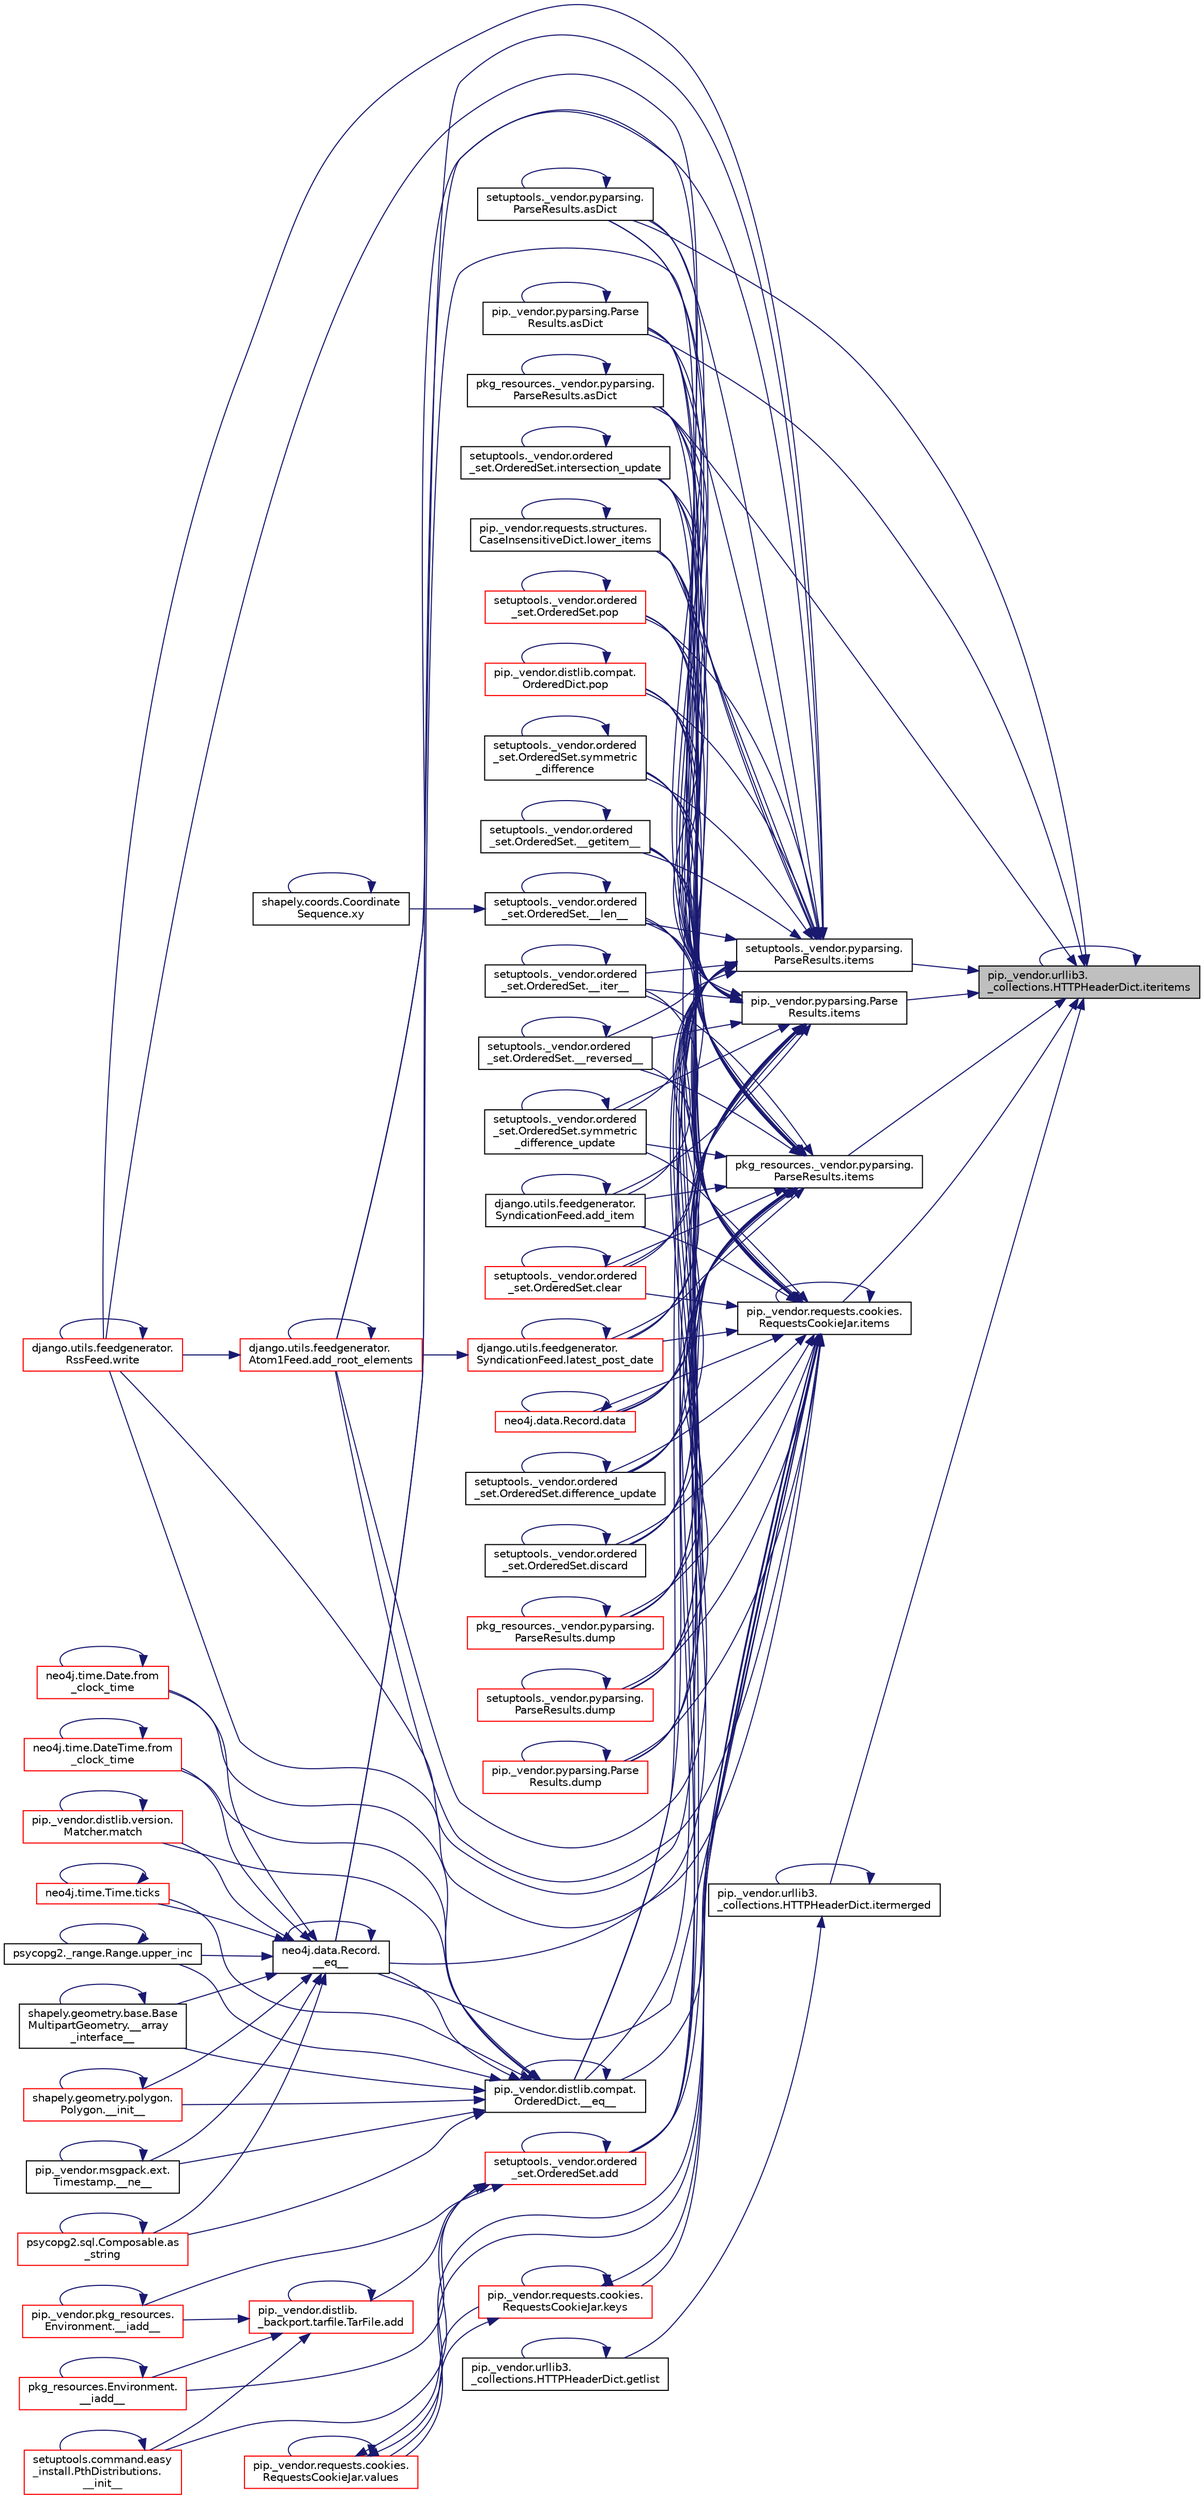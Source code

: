digraph "pip._vendor.urllib3._collections.HTTPHeaderDict.iteritems"
{
 // LATEX_PDF_SIZE
  edge [fontname="Helvetica",fontsize="10",labelfontname="Helvetica",labelfontsize="10"];
  node [fontname="Helvetica",fontsize="10",shape=record];
  rankdir="RL";
  Node1 [label="pip._vendor.urllib3.\l_collections.HTTPHeaderDict.iteritems",height=0.2,width=0.4,color="black", fillcolor="grey75", style="filled", fontcolor="black",tooltip=" "];
  Node1 -> Node2 [dir="back",color="midnightblue",fontsize="10",style="solid",fontname="Helvetica"];
  Node2 [label="pip._vendor.pyparsing.Parse\lResults.asDict",height=0.2,width=0.4,color="black", fillcolor="white", style="filled",URL="$d3/d5b/classpip_1_1__vendor_1_1pyparsing_1_1_parse_results.html#a2a26c1c250002905345967e6cc0bd632",tooltip=" "];
  Node2 -> Node2 [dir="back",color="midnightblue",fontsize="10",style="solid",fontname="Helvetica"];
  Node1 -> Node3 [dir="back",color="midnightblue",fontsize="10",style="solid",fontname="Helvetica"];
  Node3 [label="pkg_resources._vendor.pyparsing.\lParseResults.asDict",height=0.2,width=0.4,color="black", fillcolor="white", style="filled",URL="$d3/d93/classpkg__resources_1_1__vendor_1_1pyparsing_1_1_parse_results.html#ab73f26af9e7cc95de6dbb0d54d7a81ba",tooltip=" "];
  Node3 -> Node3 [dir="back",color="midnightblue",fontsize="10",style="solid",fontname="Helvetica"];
  Node1 -> Node4 [dir="back",color="midnightblue",fontsize="10",style="solid",fontname="Helvetica"];
  Node4 [label="setuptools._vendor.pyparsing.\lParseResults.asDict",height=0.2,width=0.4,color="black", fillcolor="white", style="filled",URL="$df/d77/classsetuptools_1_1__vendor_1_1pyparsing_1_1_parse_results.html#aa94e10c70716802a5bd2d265bbaa2f65",tooltip=" "];
  Node4 -> Node4 [dir="back",color="midnightblue",fontsize="10",style="solid",fontname="Helvetica"];
  Node1 -> Node5 [dir="back",color="midnightblue",fontsize="10",style="solid",fontname="Helvetica"];
  Node5 [label="pip._vendor.pyparsing.Parse\lResults.items",height=0.2,width=0.4,color="black", fillcolor="white", style="filled",URL="$d3/d5b/classpip_1_1__vendor_1_1pyparsing_1_1_parse_results.html#a5e38a45b5f9f2ab7750435c9cc83e119",tooltip=" "];
  Node5 -> Node6 [dir="back",color="midnightblue",fontsize="10",style="solid",fontname="Helvetica"];
  Node6 [label="neo4j.data.Record.\l__eq__",height=0.2,width=0.4,color="black", fillcolor="white", style="filled",URL="$d8/da3/classneo4j_1_1data_1_1_record.html#a677599a593c35d675d8960d72462df9f",tooltip=" "];
  Node6 -> Node7 [dir="back",color="midnightblue",fontsize="10",style="solid",fontname="Helvetica"];
  Node7 [label="shapely.geometry.base.Base\lMultipartGeometry.__array\l_interface__",height=0.2,width=0.4,color="black", fillcolor="white", style="filled",URL="$df/d4a/classshapely_1_1geometry_1_1base_1_1_base_multipart_geometry.html#aa57caf9f9556c733425dee5dc556ac05",tooltip=" "];
  Node7 -> Node7 [dir="back",color="midnightblue",fontsize="10",style="solid",fontname="Helvetica"];
  Node6 -> Node6 [dir="back",color="midnightblue",fontsize="10",style="solid",fontname="Helvetica"];
  Node6 -> Node8 [dir="back",color="midnightblue",fontsize="10",style="solid",fontname="Helvetica"];
  Node8 [label="shapely.geometry.polygon.\lPolygon.__init__",height=0.2,width=0.4,color="red", fillcolor="white", style="filled",URL="$da/d80/classshapely_1_1geometry_1_1polygon_1_1_polygon.html#aa0b7892becd68ead1f110b5498c4e4be",tooltip=" "];
  Node8 -> Node8 [dir="back",color="midnightblue",fontsize="10",style="solid",fontname="Helvetica"];
  Node6 -> Node493 [dir="back",color="midnightblue",fontsize="10",style="solid",fontname="Helvetica"];
  Node493 [label="pip._vendor.msgpack.ext.\lTimestamp.__ne__",height=0.2,width=0.4,color="black", fillcolor="white", style="filled",URL="$d6/dd9/classpip_1_1__vendor_1_1msgpack_1_1ext_1_1_timestamp.html#a85bbfb0158c314f6747659d9d79fbc5f",tooltip=" "];
  Node493 -> Node493 [dir="back",color="midnightblue",fontsize="10",style="solid",fontname="Helvetica"];
  Node6 -> Node494 [dir="back",color="midnightblue",fontsize="10",style="solid",fontname="Helvetica"];
  Node494 [label="psycopg2.sql.Composable.as\l_string",height=0.2,width=0.4,color="red", fillcolor="white", style="filled",URL="$d8/d3d/classpsycopg2_1_1sql_1_1_composable.html#a77b13bb7380175e59facce7566dfb5f6",tooltip=" "];
  Node494 -> Node494 [dir="back",color="midnightblue",fontsize="10",style="solid",fontname="Helvetica"];
  Node6 -> Node203 [dir="back",color="midnightblue",fontsize="10",style="solid",fontname="Helvetica"];
  Node203 [label="neo4j.time.Date.from\l_clock_time",height=0.2,width=0.4,color="red", fillcolor="white", style="filled",URL="$d1/d6f/classneo4j_1_1time_1_1_date.html#a6e815a48a02a3f3d230e95d923cfb43b",tooltip=" "];
  Node203 -> Node203 [dir="back",color="midnightblue",fontsize="10",style="solid",fontname="Helvetica"];
  Node6 -> Node269 [dir="back",color="midnightblue",fontsize="10",style="solid",fontname="Helvetica"];
  Node269 [label="neo4j.time.DateTime.from\l_clock_time",height=0.2,width=0.4,color="red", fillcolor="white", style="filled",URL="$d4/dcd/classneo4j_1_1time_1_1_date_time.html#a12a2d4d1586b225b0a6156d4e6d4cc0c",tooltip=" "];
  Node269 -> Node269 [dir="back",color="midnightblue",fontsize="10",style="solid",fontname="Helvetica"];
  Node6 -> Node495 [dir="back",color="midnightblue",fontsize="10",style="solid",fontname="Helvetica"];
  Node495 [label="pip._vendor.distlib.version.\lMatcher.match",height=0.2,width=0.4,color="red", fillcolor="white", style="filled",URL="$d3/d6b/classpip_1_1__vendor_1_1distlib_1_1version_1_1_matcher.html#abab07ac81cd23c3863693a3986eca843",tooltip=" "];
  Node495 -> Node495 [dir="back",color="midnightblue",fontsize="10",style="solid",fontname="Helvetica"];
  Node6 -> Node270 [dir="back",color="midnightblue",fontsize="10",style="solid",fontname="Helvetica"];
  Node270 [label="neo4j.time.Time.ticks",height=0.2,width=0.4,color="red", fillcolor="white", style="filled",URL="$db/d2a/classneo4j_1_1time_1_1_time.html#af3cbc3ab118ea3f7c8aaee2cc13a89e1",tooltip=" "];
  Node270 -> Node270 [dir="back",color="midnightblue",fontsize="10",style="solid",fontname="Helvetica"];
  Node6 -> Node498 [dir="back",color="midnightblue",fontsize="10",style="solid",fontname="Helvetica"];
  Node498 [label="psycopg2._range.Range.upper_inc",height=0.2,width=0.4,color="black", fillcolor="white", style="filled",URL="$d0/dea/classpsycopg2_1_1__range_1_1_range.html#ab960d4f6c5956499e88d2b70b5043423",tooltip=" "];
  Node498 -> Node498 [dir="back",color="midnightblue",fontsize="10",style="solid",fontname="Helvetica"];
  Node5 -> Node492 [dir="back",color="midnightblue",fontsize="10",style="solid",fontname="Helvetica"];
  Node492 [label="pip._vendor.distlib.compat.\lOrderedDict.__eq__",height=0.2,width=0.4,color="black", fillcolor="white", style="filled",URL="$d8/dae/classpip_1_1__vendor_1_1distlib_1_1compat_1_1_ordered_dict.html#ae3489e81a223351378c9a41f93136439",tooltip=" "];
  Node492 -> Node7 [dir="back",color="midnightblue",fontsize="10",style="solid",fontname="Helvetica"];
  Node492 -> Node6 [dir="back",color="midnightblue",fontsize="10",style="solid",fontname="Helvetica"];
  Node492 -> Node492 [dir="back",color="midnightblue",fontsize="10",style="solid",fontname="Helvetica"];
  Node492 -> Node8 [dir="back",color="midnightblue",fontsize="10",style="solid",fontname="Helvetica"];
  Node492 -> Node493 [dir="back",color="midnightblue",fontsize="10",style="solid",fontname="Helvetica"];
  Node492 -> Node494 [dir="back",color="midnightblue",fontsize="10",style="solid",fontname="Helvetica"];
  Node492 -> Node203 [dir="back",color="midnightblue",fontsize="10",style="solid",fontname="Helvetica"];
  Node492 -> Node269 [dir="back",color="midnightblue",fontsize="10",style="solid",fontname="Helvetica"];
  Node492 -> Node495 [dir="back",color="midnightblue",fontsize="10",style="solid",fontname="Helvetica"];
  Node492 -> Node270 [dir="back",color="midnightblue",fontsize="10",style="solid",fontname="Helvetica"];
  Node492 -> Node498 [dir="back",color="midnightblue",fontsize="10",style="solid",fontname="Helvetica"];
  Node5 -> Node15 [dir="back",color="midnightblue",fontsize="10",style="solid",fontname="Helvetica"];
  Node15 [label="setuptools._vendor.ordered\l_set.OrderedSet.__getitem__",height=0.2,width=0.4,color="black", fillcolor="white", style="filled",URL="$d0/d40/classsetuptools_1_1__vendor_1_1ordered__set_1_1_ordered_set.html#afa5d263824cc35374a0cf762672f68ae",tooltip=" "];
  Node15 -> Node15 [dir="back",color="midnightblue",fontsize="10",style="solid",fontname="Helvetica"];
  Node5 -> Node499 [dir="back",color="midnightblue",fontsize="10",style="solid",fontname="Helvetica"];
  Node499 [label="setuptools._vendor.ordered\l_set.OrderedSet.__iter__",height=0.2,width=0.4,color="black", fillcolor="white", style="filled",URL="$d0/d40/classsetuptools_1_1__vendor_1_1ordered__set_1_1_ordered_set.html#a3238ae7179a07f6e984b517f9ea91b33",tooltip=" "];
  Node499 -> Node499 [dir="back",color="midnightblue",fontsize="10",style="solid",fontname="Helvetica"];
  Node5 -> Node500 [dir="back",color="midnightblue",fontsize="10",style="solid",fontname="Helvetica"];
  Node500 [label="setuptools._vendor.ordered\l_set.OrderedSet.__len__",height=0.2,width=0.4,color="black", fillcolor="white", style="filled",URL="$d0/d40/classsetuptools_1_1__vendor_1_1ordered__set_1_1_ordered_set.html#a0e386977ecad62376c21292b091bdc6d",tooltip=" "];
  Node500 -> Node500 [dir="back",color="midnightblue",fontsize="10",style="solid",fontname="Helvetica"];
  Node500 -> Node501 [dir="back",color="midnightblue",fontsize="10",style="solid",fontname="Helvetica"];
  Node501 [label="shapely.coords.Coordinate\lSequence.xy",height=0.2,width=0.4,color="black", fillcolor="white", style="filled",URL="$dd/d23/classshapely_1_1coords_1_1_coordinate_sequence.html#a0a6c867561a6ff8c0e2cc62688af4fa7",tooltip=" "];
  Node501 -> Node501 [dir="back",color="midnightblue",fontsize="10",style="solid",fontname="Helvetica"];
  Node5 -> Node502 [dir="back",color="midnightblue",fontsize="10",style="solid",fontname="Helvetica"];
  Node502 [label="setuptools._vendor.ordered\l_set.OrderedSet.__reversed__",height=0.2,width=0.4,color="black", fillcolor="white", style="filled",URL="$d0/d40/classsetuptools_1_1__vendor_1_1ordered__set_1_1_ordered_set.html#ac65bb1aa0efb9abd266b9b3b5befb95d",tooltip=" "];
  Node502 -> Node502 [dir="back",color="midnightblue",fontsize="10",style="solid",fontname="Helvetica"];
  Node5 -> Node503 [dir="back",color="midnightblue",fontsize="10",style="solid",fontname="Helvetica"];
  Node503 [label="setuptools._vendor.ordered\l_set.OrderedSet.add",height=0.2,width=0.4,color="red", fillcolor="white", style="filled",URL="$d0/d40/classsetuptools_1_1__vendor_1_1ordered__set_1_1_ordered_set.html#af53bf94a4162a3a93f25d7ccbe8bb7a2",tooltip=" "];
  Node503 -> Node63 [dir="back",color="midnightblue",fontsize="10",style="solid",fontname="Helvetica"];
  Node63 [label="pip._vendor.pkg_resources.\lEnvironment.__iadd__",height=0.2,width=0.4,color="red", fillcolor="white", style="filled",URL="$de/d79/classpip_1_1__vendor_1_1pkg__resources_1_1_environment.html#ad026f479ac7031c92cf7cec14cef654f",tooltip=" "];
  Node63 -> Node63 [dir="back",color="midnightblue",fontsize="10",style="solid",fontname="Helvetica"];
  Node503 -> Node70 [dir="back",color="midnightblue",fontsize="10",style="solid",fontname="Helvetica"];
  Node70 [label="pkg_resources.Environment.\l__iadd__",height=0.2,width=0.4,color="red", fillcolor="white", style="filled",URL="$dd/d81/classpkg__resources_1_1_environment.html#ac8fc54442fe5e9c647b57320e7ccf78a",tooltip=" "];
  Node70 -> Node70 [dir="back",color="midnightblue",fontsize="10",style="solid",fontname="Helvetica"];
  Node503 -> Node71 [dir="back",color="midnightblue",fontsize="10",style="solid",fontname="Helvetica"];
  Node71 [label="setuptools.command.easy\l_install.PthDistributions.\l__init__",height=0.2,width=0.4,color="red", fillcolor="white", style="filled",URL="$d2/d49/classsetuptools_1_1command_1_1easy__install_1_1_pth_distributions.html#a1ca1a1ca566543e0e54d7ae015a16dc5",tooltip=" "];
  Node71 -> Node71 [dir="back",color="midnightblue",fontsize="10",style="solid",fontname="Helvetica"];
  Node503 -> Node503 [dir="back",color="midnightblue",fontsize="10",style="solid",fontname="Helvetica"];
  Node503 -> Node72 [dir="back",color="midnightblue",fontsize="10",style="solid",fontname="Helvetica"];
  Node72 [label="pip._vendor.distlib.\l_backport.tarfile.TarFile.add",height=0.2,width=0.4,color="red", fillcolor="white", style="filled",URL="$d7/d1d/classpip_1_1__vendor_1_1distlib_1_1__backport_1_1tarfile_1_1_tar_file.html#a79067a66314d66032cb43144c54355a2",tooltip=" "];
  Node72 -> Node63 [dir="back",color="midnightblue",fontsize="10",style="solid",fontname="Helvetica"];
  Node72 -> Node70 [dir="back",color="midnightblue",fontsize="10",style="solid",fontname="Helvetica"];
  Node72 -> Node71 [dir="back",color="midnightblue",fontsize="10",style="solid",fontname="Helvetica"];
  Node72 -> Node72 [dir="back",color="midnightblue",fontsize="10",style="solid",fontname="Helvetica"];
  Node5 -> Node504 [dir="back",color="midnightblue",fontsize="10",style="solid",fontname="Helvetica"];
  Node504 [label="django.utils.feedgenerator.\lSyndicationFeed.add_item",height=0.2,width=0.4,color="black", fillcolor="white", style="filled",URL="$d7/dc3/classdjango_1_1utils_1_1feedgenerator_1_1_syndication_feed.html#a581b1cda4798116e5c961f20818edbb6",tooltip=" "];
  Node504 -> Node504 [dir="back",color="midnightblue",fontsize="10",style="solid",fontname="Helvetica"];
  Node5 -> Node505 [dir="back",color="midnightblue",fontsize="10",style="solid",fontname="Helvetica"];
  Node505 [label="django.utils.feedgenerator.\lAtom1Feed.add_root_elements",height=0.2,width=0.4,color="red", fillcolor="white", style="filled",URL="$d2/dc8/classdjango_1_1utils_1_1feedgenerator_1_1_atom1_feed.html#a3fb3c960923723e1eb0769332f4b7f17",tooltip=" "];
  Node505 -> Node505 [dir="back",color="midnightblue",fontsize="10",style="solid",fontname="Helvetica"];
  Node505 -> Node506 [dir="back",color="midnightblue",fontsize="10",style="solid",fontname="Helvetica"];
  Node506 [label="django.utils.feedgenerator.\lRssFeed.write",height=0.2,width=0.4,color="red", fillcolor="white", style="filled",URL="$d7/db3/classdjango_1_1utils_1_1feedgenerator_1_1_rss_feed.html#aa4949e5bd3c397a1a6ce7ce18979ec62",tooltip=" "];
  Node506 -> Node506 [dir="back",color="midnightblue",fontsize="10",style="solid",fontname="Helvetica"];
  Node5 -> Node2 [dir="back",color="midnightblue",fontsize="10",style="solid",fontname="Helvetica"];
  Node5 -> Node3 [dir="back",color="midnightblue",fontsize="10",style="solid",fontname="Helvetica"];
  Node5 -> Node4 [dir="back",color="midnightblue",fontsize="10",style="solid",fontname="Helvetica"];
  Node5 -> Node508 [dir="back",color="midnightblue",fontsize="10",style="solid",fontname="Helvetica"];
  Node508 [label="setuptools._vendor.ordered\l_set.OrderedSet.clear",height=0.2,width=0.4,color="red", fillcolor="white", style="filled",URL="$d0/d40/classsetuptools_1_1__vendor_1_1ordered__set_1_1_ordered_set.html#a8b928f1bac1c68eedf2efac951d28d51",tooltip=" "];
  Node508 -> Node508 [dir="back",color="midnightblue",fontsize="10",style="solid",fontname="Helvetica"];
  Node5 -> Node509 [dir="back",color="midnightblue",fontsize="10",style="solid",fontname="Helvetica"];
  Node509 [label="neo4j.data.Record.data",height=0.2,width=0.4,color="red", fillcolor="white", style="filled",URL="$d8/da3/classneo4j_1_1data_1_1_record.html#a24123084c9f60275847a4509076677bf",tooltip=" "];
  Node509 -> Node509 [dir="back",color="midnightblue",fontsize="10",style="solid",fontname="Helvetica"];
  Node5 -> Node575 [dir="back",color="midnightblue",fontsize="10",style="solid",fontname="Helvetica"];
  Node575 [label="setuptools._vendor.ordered\l_set.OrderedSet.difference_update",height=0.2,width=0.4,color="black", fillcolor="white", style="filled",URL="$d0/d40/classsetuptools_1_1__vendor_1_1ordered__set_1_1_ordered_set.html#a7d9d09bfb237ae7409570e6ad7c59f01",tooltip=" "];
  Node575 -> Node575 [dir="back",color="midnightblue",fontsize="10",style="solid",fontname="Helvetica"];
  Node5 -> Node576 [dir="back",color="midnightblue",fontsize="10",style="solid",fontname="Helvetica"];
  Node576 [label="setuptools._vendor.ordered\l_set.OrderedSet.discard",height=0.2,width=0.4,color="black", fillcolor="white", style="filled",URL="$d0/d40/classsetuptools_1_1__vendor_1_1ordered__set_1_1_ordered_set.html#aba1c2bb8144014dfad2f2d4872fe1337",tooltip=" "];
  Node576 -> Node576 [dir="back",color="midnightblue",fontsize="10",style="solid",fontname="Helvetica"];
  Node5 -> Node577 [dir="back",color="midnightblue",fontsize="10",style="solid",fontname="Helvetica"];
  Node577 [label="pkg_resources._vendor.pyparsing.\lParseResults.dump",height=0.2,width=0.4,color="red", fillcolor="white", style="filled",URL="$d3/d93/classpkg__resources_1_1__vendor_1_1pyparsing_1_1_parse_results.html#a8ef896f3757488f88d385652f96e7b1b",tooltip=" "];
  Node577 -> Node577 [dir="back",color="midnightblue",fontsize="10",style="solid",fontname="Helvetica"];
  Node5 -> Node581 [dir="back",color="midnightblue",fontsize="10",style="solid",fontname="Helvetica"];
  Node581 [label="setuptools._vendor.pyparsing.\lParseResults.dump",height=0.2,width=0.4,color="red", fillcolor="white", style="filled",URL="$df/d77/classsetuptools_1_1__vendor_1_1pyparsing_1_1_parse_results.html#a1a4a3dd9ab26677a709fdcbb2289da04",tooltip=" "];
  Node581 -> Node581 [dir="back",color="midnightblue",fontsize="10",style="solid",fontname="Helvetica"];
  Node5 -> Node583 [dir="back",color="midnightblue",fontsize="10",style="solid",fontname="Helvetica"];
  Node583 [label="pip._vendor.pyparsing.Parse\lResults.dump",height=0.2,width=0.4,color="red", fillcolor="white", style="filled",URL="$d3/d5b/classpip_1_1__vendor_1_1pyparsing_1_1_parse_results.html#a72363ec5208e922eae5732bf122c0480",tooltip=" "];
  Node583 -> Node583 [dir="back",color="midnightblue",fontsize="10",style="solid",fontname="Helvetica"];
  Node5 -> Node585 [dir="back",color="midnightblue",fontsize="10",style="solid",fontname="Helvetica"];
  Node585 [label="setuptools._vendor.ordered\l_set.OrderedSet.intersection_update",height=0.2,width=0.4,color="black", fillcolor="white", style="filled",URL="$d0/d40/classsetuptools_1_1__vendor_1_1ordered__set_1_1_ordered_set.html#aa74cb4ee0ea35a15b0e0db2f88d8b79d",tooltip=" "];
  Node585 -> Node585 [dir="back",color="midnightblue",fontsize="10",style="solid",fontname="Helvetica"];
  Node5 -> Node586 [dir="back",color="midnightblue",fontsize="10",style="solid",fontname="Helvetica"];
  Node586 [label="django.utils.feedgenerator.\lSyndicationFeed.latest_post_date",height=0.2,width=0.4,color="red", fillcolor="white", style="filled",URL="$d7/dc3/classdjango_1_1utils_1_1feedgenerator_1_1_syndication_feed.html#acb91f3a383f15b6ec997db8c443b440e",tooltip=" "];
  Node586 -> Node505 [dir="back",color="midnightblue",fontsize="10",style="solid",fontname="Helvetica"];
  Node586 -> Node586 [dir="back",color="midnightblue",fontsize="10",style="solid",fontname="Helvetica"];
  Node5 -> Node588 [dir="back",color="midnightblue",fontsize="10",style="solid",fontname="Helvetica"];
  Node588 [label="pip._vendor.requests.structures.\lCaseInsensitiveDict.lower_items",height=0.2,width=0.4,color="black", fillcolor="white", style="filled",URL="$d3/de3/classpip_1_1__vendor_1_1requests_1_1structures_1_1_case_insensitive_dict.html#ac97d90e15e0694b54a675b57bcfaac62",tooltip=" "];
  Node588 -> Node588 [dir="back",color="midnightblue",fontsize="10",style="solid",fontname="Helvetica"];
  Node5 -> Node589 [dir="back",color="midnightblue",fontsize="10",style="solid",fontname="Helvetica"];
  Node589 [label="setuptools._vendor.ordered\l_set.OrderedSet.pop",height=0.2,width=0.4,color="red", fillcolor="white", style="filled",URL="$d0/d40/classsetuptools_1_1__vendor_1_1ordered__set_1_1_ordered_set.html#a2c082ff6ec71d46b9bfc294323720611",tooltip=" "];
  Node589 -> Node589 [dir="back",color="midnightblue",fontsize="10",style="solid",fontname="Helvetica"];
  Node5 -> Node590 [dir="back",color="midnightblue",fontsize="10",style="solid",fontname="Helvetica"];
  Node590 [label="pip._vendor.distlib.compat.\lOrderedDict.pop",height=0.2,width=0.4,color="red", fillcolor="white", style="filled",URL="$d8/dae/classpip_1_1__vendor_1_1distlib_1_1compat_1_1_ordered_dict.html#ae316e3827116112c73a1817614580875",tooltip=" "];
  Node590 -> Node590 [dir="back",color="midnightblue",fontsize="10",style="solid",fontname="Helvetica"];
  Node5 -> Node592 [dir="back",color="midnightblue",fontsize="10",style="solid",fontname="Helvetica"];
  Node592 [label="setuptools._vendor.ordered\l_set.OrderedSet.symmetric\l_difference",height=0.2,width=0.4,color="black", fillcolor="white", style="filled",URL="$d0/d40/classsetuptools_1_1__vendor_1_1ordered__set_1_1_ordered_set.html#a3cb605fe96c3dd88b27099de9ac919d4",tooltip=" "];
  Node592 -> Node592 [dir="back",color="midnightblue",fontsize="10",style="solid",fontname="Helvetica"];
  Node5 -> Node593 [dir="back",color="midnightblue",fontsize="10",style="solid",fontname="Helvetica"];
  Node593 [label="setuptools._vendor.ordered\l_set.OrderedSet.symmetric\l_difference_update",height=0.2,width=0.4,color="black", fillcolor="white", style="filled",URL="$d0/d40/classsetuptools_1_1__vendor_1_1ordered__set_1_1_ordered_set.html#a52a023f956d56fc4cead0069a91e4e1a",tooltip=" "];
  Node593 -> Node593 [dir="back",color="midnightblue",fontsize="10",style="solid",fontname="Helvetica"];
  Node5 -> Node506 [dir="back",color="midnightblue",fontsize="10",style="solid",fontname="Helvetica"];
  Node1 -> Node678 [dir="back",color="midnightblue",fontsize="10",style="solid",fontname="Helvetica"];
  Node678 [label="pip._vendor.requests.cookies.\lRequestsCookieJar.items",height=0.2,width=0.4,color="black", fillcolor="white", style="filled",URL="$d9/d08/classpip_1_1__vendor_1_1requests_1_1cookies_1_1_requests_cookie_jar.html#a16943d14660f257b695673e38162c0f7",tooltip=" "];
  Node678 -> Node6 [dir="back",color="midnightblue",fontsize="10",style="solid",fontname="Helvetica"];
  Node678 -> Node492 [dir="back",color="midnightblue",fontsize="10",style="solid",fontname="Helvetica"];
  Node678 -> Node15 [dir="back",color="midnightblue",fontsize="10",style="solid",fontname="Helvetica"];
  Node678 -> Node499 [dir="back",color="midnightblue",fontsize="10",style="solid",fontname="Helvetica"];
  Node678 -> Node500 [dir="back",color="midnightblue",fontsize="10",style="solid",fontname="Helvetica"];
  Node678 -> Node502 [dir="back",color="midnightblue",fontsize="10",style="solid",fontname="Helvetica"];
  Node678 -> Node503 [dir="back",color="midnightblue",fontsize="10",style="solid",fontname="Helvetica"];
  Node678 -> Node504 [dir="back",color="midnightblue",fontsize="10",style="solid",fontname="Helvetica"];
  Node678 -> Node505 [dir="back",color="midnightblue",fontsize="10",style="solid",fontname="Helvetica"];
  Node678 -> Node2 [dir="back",color="midnightblue",fontsize="10",style="solid",fontname="Helvetica"];
  Node678 -> Node3 [dir="back",color="midnightblue",fontsize="10",style="solid",fontname="Helvetica"];
  Node678 -> Node4 [dir="back",color="midnightblue",fontsize="10",style="solid",fontname="Helvetica"];
  Node678 -> Node508 [dir="back",color="midnightblue",fontsize="10",style="solid",fontname="Helvetica"];
  Node678 -> Node509 [dir="back",color="midnightblue",fontsize="10",style="solid",fontname="Helvetica"];
  Node678 -> Node575 [dir="back",color="midnightblue",fontsize="10",style="solid",fontname="Helvetica"];
  Node678 -> Node576 [dir="back",color="midnightblue",fontsize="10",style="solid",fontname="Helvetica"];
  Node678 -> Node577 [dir="back",color="midnightblue",fontsize="10",style="solid",fontname="Helvetica"];
  Node678 -> Node581 [dir="back",color="midnightblue",fontsize="10",style="solid",fontname="Helvetica"];
  Node678 -> Node583 [dir="back",color="midnightblue",fontsize="10",style="solid",fontname="Helvetica"];
  Node678 -> Node585 [dir="back",color="midnightblue",fontsize="10",style="solid",fontname="Helvetica"];
  Node678 -> Node678 [dir="back",color="midnightblue",fontsize="10",style="solid",fontname="Helvetica"];
  Node678 -> Node679 [dir="back",color="midnightblue",fontsize="10",style="solid",fontname="Helvetica"];
  Node679 [label="pip._vendor.requests.cookies.\lRequestsCookieJar.keys",height=0.2,width=0.4,color="red", fillcolor="white", style="filled",URL="$d9/d08/classpip_1_1__vendor_1_1requests_1_1cookies_1_1_requests_cookie_jar.html#a356a2e63096d6709bc43973d389208d3",tooltip=" "];
  Node679 -> Node678 [dir="back",color="midnightblue",fontsize="10",style="solid",fontname="Helvetica"];
  Node679 -> Node679 [dir="back",color="midnightblue",fontsize="10",style="solid",fontname="Helvetica"];
  Node679 -> Node684 [dir="back",color="midnightblue",fontsize="10",style="solid",fontname="Helvetica"];
  Node684 [label="pip._vendor.requests.cookies.\lRequestsCookieJar.values",height=0.2,width=0.4,color="red", fillcolor="white", style="filled",URL="$d9/d08/classpip_1_1__vendor_1_1requests_1_1cookies_1_1_requests_cookie_jar.html#ab1664c19386b98ad1335989e85f40ce0",tooltip=" "];
  Node684 -> Node678 [dir="back",color="midnightblue",fontsize="10",style="solid",fontname="Helvetica"];
  Node684 -> Node679 [dir="back",color="midnightblue",fontsize="10",style="solid",fontname="Helvetica"];
  Node684 -> Node684 [dir="back",color="midnightblue",fontsize="10",style="solid",fontname="Helvetica"];
  Node678 -> Node586 [dir="back",color="midnightblue",fontsize="10",style="solid",fontname="Helvetica"];
  Node678 -> Node588 [dir="back",color="midnightblue",fontsize="10",style="solid",fontname="Helvetica"];
  Node678 -> Node589 [dir="back",color="midnightblue",fontsize="10",style="solid",fontname="Helvetica"];
  Node678 -> Node590 [dir="back",color="midnightblue",fontsize="10",style="solid",fontname="Helvetica"];
  Node678 -> Node592 [dir="back",color="midnightblue",fontsize="10",style="solid",fontname="Helvetica"];
  Node678 -> Node593 [dir="back",color="midnightblue",fontsize="10",style="solid",fontname="Helvetica"];
  Node678 -> Node684 [dir="back",color="midnightblue",fontsize="10",style="solid",fontname="Helvetica"];
  Node678 -> Node506 [dir="back",color="midnightblue",fontsize="10",style="solid",fontname="Helvetica"];
  Node1 -> Node685 [dir="back",color="midnightblue",fontsize="10",style="solid",fontname="Helvetica"];
  Node685 [label="pkg_resources._vendor.pyparsing.\lParseResults.items",height=0.2,width=0.4,color="black", fillcolor="white", style="filled",URL="$d3/d93/classpkg__resources_1_1__vendor_1_1pyparsing_1_1_parse_results.html#aceab5058e66fab6b91ecb9c1c5044797",tooltip=" "];
  Node685 -> Node6 [dir="back",color="midnightblue",fontsize="10",style="solid",fontname="Helvetica"];
  Node685 -> Node492 [dir="back",color="midnightblue",fontsize="10",style="solid",fontname="Helvetica"];
  Node685 -> Node15 [dir="back",color="midnightblue",fontsize="10",style="solid",fontname="Helvetica"];
  Node685 -> Node499 [dir="back",color="midnightblue",fontsize="10",style="solid",fontname="Helvetica"];
  Node685 -> Node500 [dir="back",color="midnightblue",fontsize="10",style="solid",fontname="Helvetica"];
  Node685 -> Node502 [dir="back",color="midnightblue",fontsize="10",style="solid",fontname="Helvetica"];
  Node685 -> Node503 [dir="back",color="midnightblue",fontsize="10",style="solid",fontname="Helvetica"];
  Node685 -> Node504 [dir="back",color="midnightblue",fontsize="10",style="solid",fontname="Helvetica"];
  Node685 -> Node505 [dir="back",color="midnightblue",fontsize="10",style="solid",fontname="Helvetica"];
  Node685 -> Node2 [dir="back",color="midnightblue",fontsize="10",style="solid",fontname="Helvetica"];
  Node685 -> Node3 [dir="back",color="midnightblue",fontsize="10",style="solid",fontname="Helvetica"];
  Node685 -> Node4 [dir="back",color="midnightblue",fontsize="10",style="solid",fontname="Helvetica"];
  Node685 -> Node508 [dir="back",color="midnightblue",fontsize="10",style="solid",fontname="Helvetica"];
  Node685 -> Node509 [dir="back",color="midnightblue",fontsize="10",style="solid",fontname="Helvetica"];
  Node685 -> Node575 [dir="back",color="midnightblue",fontsize="10",style="solid",fontname="Helvetica"];
  Node685 -> Node576 [dir="back",color="midnightblue",fontsize="10",style="solid",fontname="Helvetica"];
  Node685 -> Node577 [dir="back",color="midnightblue",fontsize="10",style="solid",fontname="Helvetica"];
  Node685 -> Node581 [dir="back",color="midnightblue",fontsize="10",style="solid",fontname="Helvetica"];
  Node685 -> Node583 [dir="back",color="midnightblue",fontsize="10",style="solid",fontname="Helvetica"];
  Node685 -> Node585 [dir="back",color="midnightblue",fontsize="10",style="solid",fontname="Helvetica"];
  Node685 -> Node586 [dir="back",color="midnightblue",fontsize="10",style="solid",fontname="Helvetica"];
  Node685 -> Node588 [dir="back",color="midnightblue",fontsize="10",style="solid",fontname="Helvetica"];
  Node685 -> Node589 [dir="back",color="midnightblue",fontsize="10",style="solid",fontname="Helvetica"];
  Node685 -> Node590 [dir="back",color="midnightblue",fontsize="10",style="solid",fontname="Helvetica"];
  Node685 -> Node592 [dir="back",color="midnightblue",fontsize="10",style="solid",fontname="Helvetica"];
  Node685 -> Node593 [dir="back",color="midnightblue",fontsize="10",style="solid",fontname="Helvetica"];
  Node685 -> Node506 [dir="back",color="midnightblue",fontsize="10",style="solid",fontname="Helvetica"];
  Node1 -> Node686 [dir="back",color="midnightblue",fontsize="10",style="solid",fontname="Helvetica"];
  Node686 [label="setuptools._vendor.pyparsing.\lParseResults.items",height=0.2,width=0.4,color="black", fillcolor="white", style="filled",URL="$df/d77/classsetuptools_1_1__vendor_1_1pyparsing_1_1_parse_results.html#a6b2179c3bd82a9570a615a71d2f90fdb",tooltip=" "];
  Node686 -> Node6 [dir="back",color="midnightblue",fontsize="10",style="solid",fontname="Helvetica"];
  Node686 -> Node492 [dir="back",color="midnightblue",fontsize="10",style="solid",fontname="Helvetica"];
  Node686 -> Node15 [dir="back",color="midnightblue",fontsize="10",style="solid",fontname="Helvetica"];
  Node686 -> Node499 [dir="back",color="midnightblue",fontsize="10",style="solid",fontname="Helvetica"];
  Node686 -> Node500 [dir="back",color="midnightblue",fontsize="10",style="solid",fontname="Helvetica"];
  Node686 -> Node502 [dir="back",color="midnightblue",fontsize="10",style="solid",fontname="Helvetica"];
  Node686 -> Node503 [dir="back",color="midnightblue",fontsize="10",style="solid",fontname="Helvetica"];
  Node686 -> Node504 [dir="back",color="midnightblue",fontsize="10",style="solid",fontname="Helvetica"];
  Node686 -> Node505 [dir="back",color="midnightblue",fontsize="10",style="solid",fontname="Helvetica"];
  Node686 -> Node2 [dir="back",color="midnightblue",fontsize="10",style="solid",fontname="Helvetica"];
  Node686 -> Node3 [dir="back",color="midnightblue",fontsize="10",style="solid",fontname="Helvetica"];
  Node686 -> Node4 [dir="back",color="midnightblue",fontsize="10",style="solid",fontname="Helvetica"];
  Node686 -> Node508 [dir="back",color="midnightblue",fontsize="10",style="solid",fontname="Helvetica"];
  Node686 -> Node509 [dir="back",color="midnightblue",fontsize="10",style="solid",fontname="Helvetica"];
  Node686 -> Node575 [dir="back",color="midnightblue",fontsize="10",style="solid",fontname="Helvetica"];
  Node686 -> Node576 [dir="back",color="midnightblue",fontsize="10",style="solid",fontname="Helvetica"];
  Node686 -> Node577 [dir="back",color="midnightblue",fontsize="10",style="solid",fontname="Helvetica"];
  Node686 -> Node581 [dir="back",color="midnightblue",fontsize="10",style="solid",fontname="Helvetica"];
  Node686 -> Node583 [dir="back",color="midnightblue",fontsize="10",style="solid",fontname="Helvetica"];
  Node686 -> Node585 [dir="back",color="midnightblue",fontsize="10",style="solid",fontname="Helvetica"];
  Node686 -> Node586 [dir="back",color="midnightblue",fontsize="10",style="solid",fontname="Helvetica"];
  Node686 -> Node588 [dir="back",color="midnightblue",fontsize="10",style="solid",fontname="Helvetica"];
  Node686 -> Node589 [dir="back",color="midnightblue",fontsize="10",style="solid",fontname="Helvetica"];
  Node686 -> Node590 [dir="back",color="midnightblue",fontsize="10",style="solid",fontname="Helvetica"];
  Node686 -> Node592 [dir="back",color="midnightblue",fontsize="10",style="solid",fontname="Helvetica"];
  Node686 -> Node593 [dir="back",color="midnightblue",fontsize="10",style="solid",fontname="Helvetica"];
  Node686 -> Node506 [dir="back",color="midnightblue",fontsize="10",style="solid",fontname="Helvetica"];
  Node1 -> Node1 [dir="back",color="midnightblue",fontsize="10",style="solid",fontname="Helvetica"];
  Node1 -> Node687 [dir="back",color="midnightblue",fontsize="10",style="solid",fontname="Helvetica"];
  Node687 [label="pip._vendor.urllib3.\l_collections.HTTPHeaderDict.itermerged",height=0.2,width=0.4,color="black", fillcolor="white", style="filled",URL="$d8/dc7/classpip_1_1__vendor_1_1urllib3_1_1__collections_1_1_h_t_t_p_header_dict.html#aec114d6a14004fde2823e48ea4c420b0",tooltip=" "];
  Node687 -> Node688 [dir="back",color="midnightblue",fontsize="10",style="solid",fontname="Helvetica"];
  Node688 [label="pip._vendor.urllib3.\l_collections.HTTPHeaderDict.getlist",height=0.2,width=0.4,color="black", fillcolor="white", style="filled",URL="$d8/dc7/classpip_1_1__vendor_1_1urllib3_1_1__collections_1_1_h_t_t_p_header_dict.html#ab554610e20a55090fb766d864da8ac4b",tooltip=" "];
  Node688 -> Node688 [dir="back",color="midnightblue",fontsize="10",style="solid",fontname="Helvetica"];
  Node687 -> Node687 [dir="back",color="midnightblue",fontsize="10",style="solid",fontname="Helvetica"];
}
